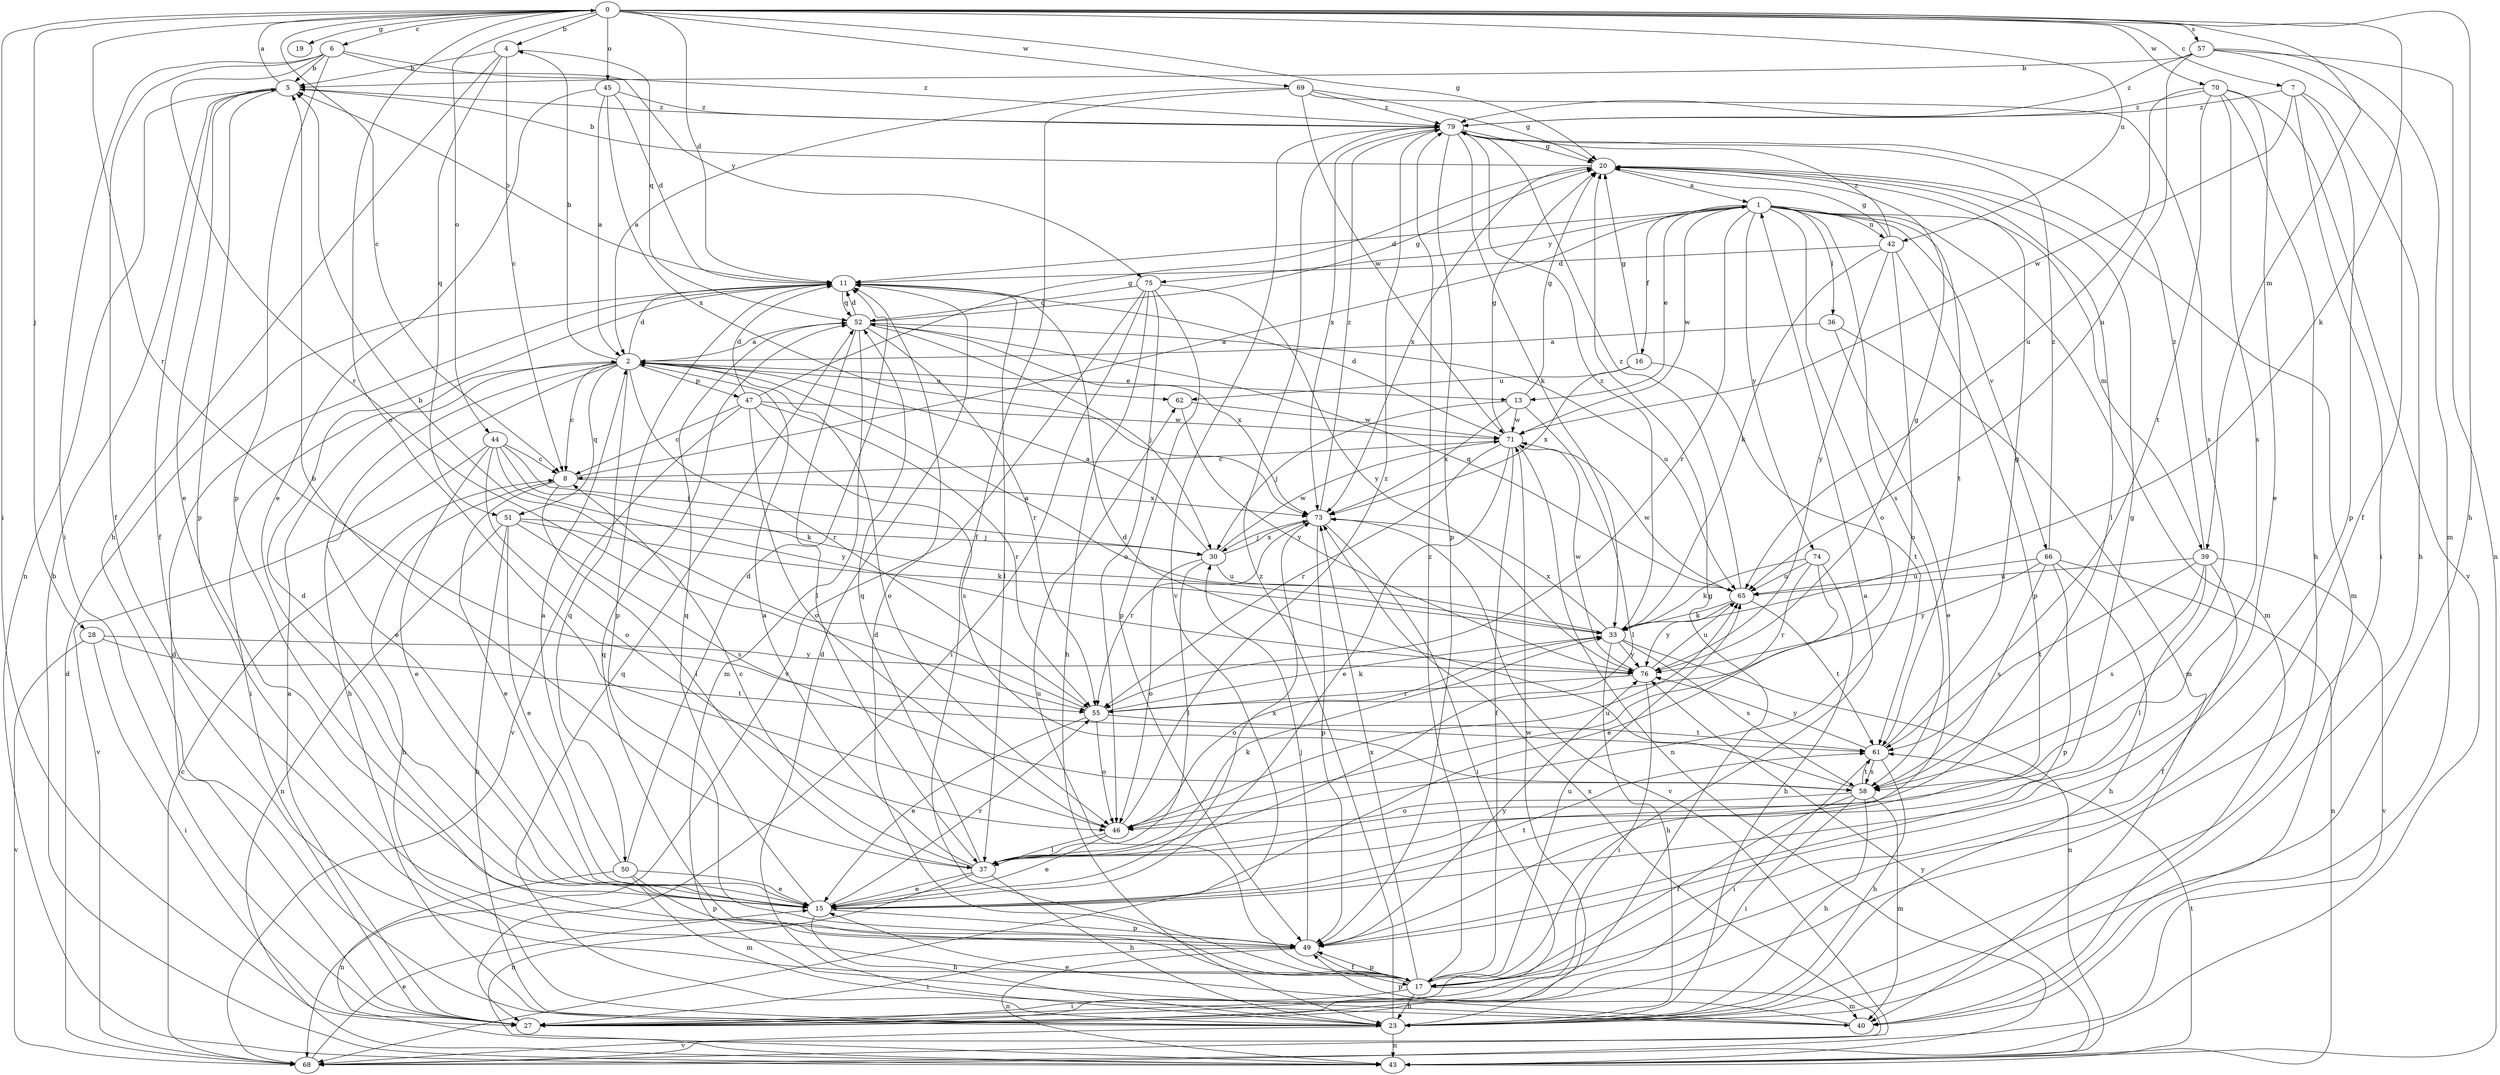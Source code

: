 strict digraph  {
0;
1;
2;
4;
5;
6;
7;
8;
11;
13;
15;
16;
17;
19;
20;
23;
27;
28;
30;
33;
36;
37;
39;
40;
42;
43;
44;
45;
46;
47;
49;
50;
51;
52;
55;
57;
58;
61;
62;
65;
66;
68;
69;
70;
71;
73;
74;
75;
76;
79;
0 -> 4  [label=b];
0 -> 6  [label=c];
0 -> 7  [label=c];
0 -> 8  [label=c];
0 -> 11  [label=d];
0 -> 19  [label=g];
0 -> 20  [label=g];
0 -> 23  [label=h];
0 -> 27  [label=i];
0 -> 28  [label=j];
0 -> 33  [label=k];
0 -> 39  [label=m];
0 -> 42  [label=n];
0 -> 44  [label=o];
0 -> 45  [label=o];
0 -> 46  [label=o];
0 -> 55  [label=r];
0 -> 57  [label=s];
0 -> 69  [label=w];
0 -> 70  [label=w];
1 -> 11  [label=d];
1 -> 13  [label=e];
1 -> 16  [label=f];
1 -> 36  [label=l];
1 -> 39  [label=m];
1 -> 40  [label=m];
1 -> 42  [label=n];
1 -> 46  [label=o];
1 -> 55  [label=r];
1 -> 58  [label=s];
1 -> 61  [label=t];
1 -> 66  [label=v];
1 -> 71  [label=w];
1 -> 74  [label=y];
1 -> 75  [label=y];
2 -> 4  [label=b];
2 -> 8  [label=c];
2 -> 11  [label=d];
2 -> 13  [label=e];
2 -> 15  [label=e];
2 -> 23  [label=h];
2 -> 27  [label=i];
2 -> 46  [label=o];
2 -> 47  [label=p];
2 -> 50  [label=q];
2 -> 51  [label=q];
2 -> 55  [label=r];
2 -> 62  [label=u];
4 -> 5  [label=b];
4 -> 8  [label=c];
4 -> 23  [label=h];
4 -> 51  [label=q];
4 -> 52  [label=q];
5 -> 0  [label=a];
5 -> 15  [label=e];
5 -> 17  [label=f];
5 -> 43  [label=n];
5 -> 49  [label=p];
5 -> 79  [label=z];
6 -> 5  [label=b];
6 -> 17  [label=f];
6 -> 27  [label=i];
6 -> 49  [label=p];
6 -> 55  [label=r];
6 -> 75  [label=y];
6 -> 79  [label=z];
7 -> 23  [label=h];
7 -> 27  [label=i];
7 -> 49  [label=p];
7 -> 71  [label=w];
7 -> 79  [label=z];
8 -> 1  [label=a];
8 -> 15  [label=e];
8 -> 23  [label=h];
8 -> 37  [label=l];
8 -> 73  [label=x];
11 -> 5  [label=b];
11 -> 37  [label=l];
11 -> 49  [label=p];
11 -> 52  [label=q];
13 -> 20  [label=g];
13 -> 30  [label=j];
13 -> 37  [label=l];
13 -> 71  [label=w];
13 -> 73  [label=x];
15 -> 11  [label=d];
15 -> 23  [label=h];
15 -> 49  [label=p];
15 -> 52  [label=q];
15 -> 55  [label=r];
15 -> 61  [label=t];
15 -> 73  [label=x];
16 -> 20  [label=g];
16 -> 61  [label=t];
16 -> 62  [label=u];
16 -> 73  [label=x];
17 -> 1  [label=a];
17 -> 11  [label=d];
17 -> 23  [label=h];
17 -> 27  [label=i];
17 -> 40  [label=m];
17 -> 49  [label=p];
17 -> 52  [label=q];
17 -> 62  [label=u];
17 -> 65  [label=u];
17 -> 73  [label=x];
17 -> 79  [label=z];
20 -> 1  [label=a];
20 -> 5  [label=b];
20 -> 37  [label=l];
20 -> 40  [label=m];
20 -> 73  [label=x];
23 -> 11  [label=d];
23 -> 43  [label=n];
23 -> 52  [label=q];
23 -> 68  [label=v];
23 -> 71  [label=w];
23 -> 79  [label=z];
27 -> 2  [label=a];
27 -> 11  [label=d];
27 -> 20  [label=g];
28 -> 27  [label=i];
28 -> 61  [label=t];
28 -> 68  [label=v];
28 -> 76  [label=y];
30 -> 2  [label=a];
30 -> 37  [label=l];
30 -> 46  [label=o];
30 -> 65  [label=u];
30 -> 71  [label=w];
30 -> 73  [label=x];
33 -> 2  [label=a];
33 -> 23  [label=h];
33 -> 43  [label=n];
33 -> 46  [label=o];
33 -> 58  [label=s];
33 -> 73  [label=x];
33 -> 76  [label=y];
33 -> 79  [label=z];
36 -> 2  [label=a];
36 -> 15  [label=e];
36 -> 40  [label=m];
37 -> 2  [label=a];
37 -> 5  [label=b];
37 -> 8  [label=c];
37 -> 15  [label=e];
37 -> 20  [label=g];
37 -> 23  [label=h];
37 -> 33  [label=k];
37 -> 43  [label=n];
37 -> 52  [label=q];
39 -> 17  [label=f];
39 -> 37  [label=l];
39 -> 58  [label=s];
39 -> 61  [label=t];
39 -> 65  [label=u];
39 -> 68  [label=v];
39 -> 79  [label=z];
40 -> 15  [label=e];
40 -> 49  [label=p];
42 -> 11  [label=d];
42 -> 20  [label=g];
42 -> 33  [label=k];
42 -> 46  [label=o];
42 -> 49  [label=p];
42 -> 76  [label=y];
42 -> 79  [label=z];
43 -> 5  [label=b];
43 -> 61  [label=t];
43 -> 76  [label=y];
44 -> 8  [label=c];
44 -> 15  [label=e];
44 -> 30  [label=j];
44 -> 33  [label=k];
44 -> 46  [label=o];
44 -> 68  [label=v];
44 -> 76  [label=y];
45 -> 2  [label=a];
45 -> 11  [label=d];
45 -> 15  [label=e];
45 -> 73  [label=x];
45 -> 79  [label=z];
46 -> 15  [label=e];
46 -> 37  [label=l];
46 -> 65  [label=u];
46 -> 79  [label=z];
47 -> 8  [label=c];
47 -> 11  [label=d];
47 -> 20  [label=g];
47 -> 46  [label=o];
47 -> 55  [label=r];
47 -> 58  [label=s];
47 -> 68  [label=v];
47 -> 71  [label=w];
49 -> 17  [label=f];
49 -> 27  [label=i];
49 -> 30  [label=j];
49 -> 43  [label=n];
49 -> 76  [label=y];
50 -> 2  [label=a];
50 -> 11  [label=d];
50 -> 15  [label=e];
50 -> 40  [label=m];
50 -> 43  [label=n];
50 -> 49  [label=p];
51 -> 15  [label=e];
51 -> 23  [label=h];
51 -> 30  [label=j];
51 -> 33  [label=k];
51 -> 43  [label=n];
51 -> 58  [label=s];
52 -> 2  [label=a];
52 -> 11  [label=d];
52 -> 20  [label=g];
52 -> 30  [label=j];
52 -> 37  [label=l];
52 -> 40  [label=m];
52 -> 55  [label=r];
52 -> 65  [label=u];
52 -> 73  [label=x];
55 -> 5  [label=b];
55 -> 15  [label=e];
55 -> 33  [label=k];
55 -> 46  [label=o];
55 -> 61  [label=t];
57 -> 5  [label=b];
57 -> 17  [label=f];
57 -> 40  [label=m];
57 -> 43  [label=n];
57 -> 65  [label=u];
57 -> 79  [label=z];
58 -> 11  [label=d];
58 -> 17  [label=f];
58 -> 23  [label=h];
58 -> 27  [label=i];
58 -> 40  [label=m];
58 -> 46  [label=o];
58 -> 61  [label=t];
61 -> 20  [label=g];
61 -> 23  [label=h];
61 -> 27  [label=i];
61 -> 58  [label=s];
61 -> 76  [label=y];
62 -> 71  [label=w];
62 -> 76  [label=y];
65 -> 33  [label=k];
65 -> 52  [label=q];
65 -> 61  [label=t];
65 -> 71  [label=w];
65 -> 76  [label=y];
65 -> 79  [label=z];
66 -> 23  [label=h];
66 -> 43  [label=n];
66 -> 49  [label=p];
66 -> 58  [label=s];
66 -> 65  [label=u];
66 -> 76  [label=y];
66 -> 79  [label=z];
68 -> 8  [label=c];
68 -> 11  [label=d];
68 -> 15  [label=e];
68 -> 73  [label=x];
69 -> 2  [label=a];
69 -> 17  [label=f];
69 -> 20  [label=g];
69 -> 58  [label=s];
69 -> 71  [label=w];
69 -> 79  [label=z];
70 -> 15  [label=e];
70 -> 23  [label=h];
70 -> 58  [label=s];
70 -> 61  [label=t];
70 -> 65  [label=u];
70 -> 68  [label=v];
70 -> 79  [label=z];
71 -> 8  [label=c];
71 -> 11  [label=d];
71 -> 15  [label=e];
71 -> 17  [label=f];
71 -> 20  [label=g];
71 -> 43  [label=n];
71 -> 55  [label=r];
73 -> 27  [label=i];
73 -> 30  [label=j];
73 -> 49  [label=p];
73 -> 55  [label=r];
73 -> 68  [label=v];
73 -> 79  [label=z];
74 -> 15  [label=e];
74 -> 23  [label=h];
74 -> 33  [label=k];
74 -> 55  [label=r];
74 -> 65  [label=u];
75 -> 23  [label=h];
75 -> 27  [label=i];
75 -> 46  [label=o];
75 -> 49  [label=p];
75 -> 52  [label=q];
75 -> 68  [label=v];
75 -> 76  [label=y];
76 -> 20  [label=g];
76 -> 27  [label=i];
76 -> 55  [label=r];
76 -> 65  [label=u];
76 -> 71  [label=w];
79 -> 20  [label=g];
79 -> 33  [label=k];
79 -> 49  [label=p];
79 -> 68  [label=v];
79 -> 73  [label=x];
}
